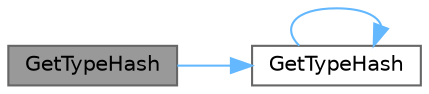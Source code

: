 digraph "GetTypeHash"
{
 // INTERACTIVE_SVG=YES
 // LATEX_PDF_SIZE
  bgcolor="transparent";
  edge [fontname=Helvetica,fontsize=10,labelfontname=Helvetica,labelfontsize=10];
  node [fontname=Helvetica,fontsize=10,shape=box,height=0.2,width=0.4];
  rankdir="LR";
  Node1 [id="Node000001",label="GetTypeHash",height=0.2,width=0.4,color="gray40", fillcolor="grey60", style="filled", fontcolor="black",tooltip="Utility function to hash a gsl::strict_not_null<T>."];
  Node1 -> Node2 [id="edge1_Node000001_Node000002",color="steelblue1",style="solid",tooltip=" "];
  Node2 [id="Node000002",label="GetTypeHash",height=0.2,width=0.4,color="grey40", fillcolor="white", style="filled",URL="$d6/dd6/GSLNotNull_8h.html#a09e4d0f46fb9e84420a3bb55e954b193",tooltip="Utility function to hash a gsl::not_null<T>."];
  Node2 -> Node2 [id="edge2_Node000002_Node000002",color="steelblue1",style="solid",tooltip=" "];
}
